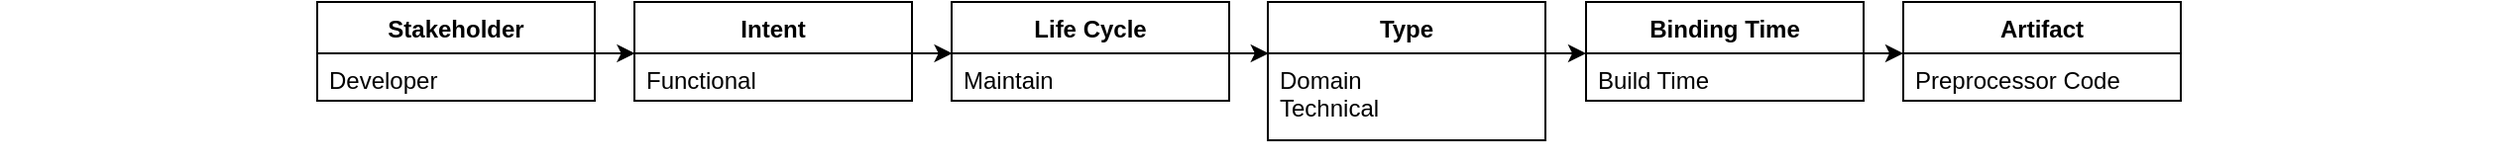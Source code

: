 <mxfile version="12.4.0" type="device" pages="1"><diagram id="y8sWHT3icztHrU1g5Dkq" name="Page-1"><mxGraphModel dx="2245" dy="827" grid="1" gridSize="10" guides="1" tooltips="1" connect="1" arrows="1" fold="1" page="1" pageScale="1" pageWidth="827" pageHeight="1169" math="0" shadow="0"><root><mxCell id="0"/><mxCell id="1" parent="0"/><mxCell id="gPVxkg3bDmk5vLiV5XKE-3" style="edgeStyle=orthogonalEdgeStyle;rounded=0;orthogonalLoop=1;jettySize=auto;html=1;entryX=0;entryY=0.5;entryDx=0;entryDy=0;" parent="1" edge="1"><mxGeometry relative="1" as="geometry"><mxPoint x="180" y="216" as="sourcePoint"/><mxPoint x="200.238" y="216.048" as="targetPoint"/></mxGeometry></mxCell><mxCell id="f09IUAY35GwZ-7wMkR_h-1" value="Stakeholder" style="swimlane;fontStyle=1;childLayout=stackLayout;horizontal=1;startSize=26;fillColor=none;horizontalStack=0;resizeParent=1;resizeParentMax=0;resizeLast=0;collapsible=1;marginBottom=0;" parent="1" vertex="1"><mxGeometry x="40" y="190" width="140" height="50" as="geometry"/></mxCell><mxCell id="f09IUAY35GwZ-7wMkR_h-2" value="Developer" style="text;strokeColor=none;fillColor=none;align=left;verticalAlign=top;spacingLeft=4;spacingRight=4;overflow=hidden;rotatable=0;points=[[0,0.5],[1,0.5]];portConstraint=eastwest;" parent="f09IUAY35GwZ-7wMkR_h-1" vertex="1"><mxGeometry y="26" width="140" height="24" as="geometry"/></mxCell><mxCell id="f09IUAY35GwZ-7wMkR_h-9" value="Intent" style="swimlane;fontStyle=1;childLayout=stackLayout;horizontal=1;startSize=26;fillColor=none;horizontalStack=0;resizeParent=1;resizeParentMax=0;resizeLast=0;collapsible=1;marginBottom=0;" parent="1" vertex="1"><mxGeometry x="200" y="190" width="140" height="50" as="geometry"/></mxCell><mxCell id="f09IUAY35GwZ-7wMkR_h-10" value="Functional" style="text;strokeColor=none;fillColor=none;align=left;verticalAlign=top;spacingLeft=4;spacingRight=4;overflow=hidden;rotatable=0;points=[[0,0.5],[1,0.5]];portConstraint=eastwest;" parent="f09IUAY35GwZ-7wMkR_h-9" vertex="1"><mxGeometry y="26" width="140" height="24" as="geometry"/></mxCell><mxCell id="gPVxkg3bDmk5vLiV5XKE-12" value="Artifact" style="swimlane;fontStyle=1;childLayout=stackLayout;horizontal=1;startSize=26;fillColor=none;horizontalStack=0;resizeParent=1;resizeParentMax=0;resizeLast=0;collapsible=1;marginBottom=0;" parent="1" vertex="1"><mxGeometry x="840" y="190" width="140" height="50" as="geometry"/></mxCell><mxCell id="gPVxkg3bDmk5vLiV5XKE-13" value="Preprocessor Code" style="text;strokeColor=none;fillColor=none;align=left;verticalAlign=top;spacingLeft=4;spacingRight=4;overflow=hidden;rotatable=0;points=[[0,0.5],[1,0.5]];portConstraint=eastwest;" parent="gPVxkg3bDmk5vLiV5XKE-12" vertex="1"><mxGeometry y="26" width="140" height="24" as="geometry"/></mxCell><mxCell id="gPVxkg3bDmk5vLiV5XKE-17" style="edgeStyle=orthogonalEdgeStyle;rounded=0;orthogonalLoop=1;jettySize=auto;html=1;entryX=0;entryY=0.5;entryDx=0;entryDy=0;" parent="1" edge="1"><mxGeometry relative="1" as="geometry"><mxPoint x="340" y="216" as="sourcePoint"/><mxPoint x="360.286" y="216.143" as="targetPoint"/></mxGeometry></mxCell><mxCell id="gPVxkg3bDmk5vLiV5XKE-18" value="Life Cycle" style="swimlane;fontStyle=1;childLayout=stackLayout;horizontal=1;startSize=26;fillColor=none;horizontalStack=0;resizeParent=1;resizeParentMax=0;resizeLast=0;collapsible=1;marginBottom=0;" parent="1" vertex="1"><mxGeometry x="360" y="190" width="140" height="50" as="geometry"/></mxCell><mxCell id="gPVxkg3bDmk5vLiV5XKE-19" value="Maintain" style="text;strokeColor=none;fillColor=none;align=left;verticalAlign=top;spacingLeft=4;spacingRight=4;overflow=hidden;rotatable=0;points=[[0,0.5],[1,0.5]];portConstraint=eastwest;" parent="gPVxkg3bDmk5vLiV5XKE-18" vertex="1"><mxGeometry y="26" width="140" height="24" as="geometry"/></mxCell><mxCell id="dBSXt1BAkocQW8ArYlQf-1" style="edgeStyle=orthogonalEdgeStyle;rounded=0;orthogonalLoop=1;jettySize=auto;html=1;entryX=0;entryY=0.5;entryDx=0;entryDy=0;noLabel=1;fontColor=none;strokeColor=none;" parent="1" edge="1"><mxGeometry relative="1" as="geometry"><mxPoint x="980" y="216" as="sourcePoint"/><mxPoint x="1000" y="216" as="targetPoint"/></mxGeometry></mxCell><mxCell id="dBSXt1BAkocQW8ArYlQf-2" value="Complexity" style="swimlane;fontStyle=1;childLayout=stackLayout;horizontal=1;startSize=26;fillColor=none;horizontalStack=0;resizeParent=1;resizeParentMax=0;resizeLast=0;collapsible=1;marginBottom=0;noLabel=1;fontColor=none;strokeColor=none;" parent="1" vertex="1"><mxGeometry x="1000" y="190" width="140" height="80" as="geometry"/></mxCell><mxCell id="dBSXt1BAkocQW8ArYlQf-3" value="High Dependencies&#10;Low Dependencies&#10;No Dependencies" style="text;strokeColor=none;fillColor=none;align=left;verticalAlign=top;spacingLeft=4;spacingRight=4;overflow=hidden;rotatable=0;points=[[0,0.5],[1,0.5]];portConstraint=eastwest;noLabel=1;fontColor=none;" parent="dBSXt1BAkocQW8ArYlQf-2" vertex="1"><mxGeometry y="26" width="140" height="54" as="geometry"/></mxCell><mxCell id="dBSXt1BAkocQW8ArYlQf-13" style="edgeStyle=orthogonalEdgeStyle;rounded=0;orthogonalLoop=1;jettySize=auto;html=1;entryX=0;entryY=0.5;entryDx=0;entryDy=0;" parent="1" edge="1"><mxGeometry relative="1" as="geometry"><mxPoint x="499.5" y="216" as="sourcePoint"/><mxPoint x="519.929" y="216.143" as="targetPoint"/></mxGeometry></mxCell><mxCell id="dBSXt1BAkocQW8ArYlQf-14" value="Type" style="swimlane;fontStyle=1;childLayout=stackLayout;horizontal=1;startSize=26;fillColor=none;horizontalStack=0;resizeParent=1;resizeParentMax=0;resizeLast=0;collapsible=1;marginBottom=0;" parent="1" vertex="1"><mxGeometry x="519.5" y="190" width="140" height="70" as="geometry"/></mxCell><mxCell id="dBSXt1BAkocQW8ArYlQf-15" value="Domain&#10;Technical" style="text;strokeColor=none;fillColor=none;align=left;verticalAlign=top;spacingLeft=4;spacingRight=4;overflow=hidden;rotatable=0;points=[[0,0.5],[1,0.5]];portConstraint=eastwest;" parent="dBSXt1BAkocQW8ArYlQf-14" vertex="1"><mxGeometry y="26" width="140" height="44" as="geometry"/></mxCell><mxCell id="dBSXt1BAkocQW8ArYlQf-17" style="edgeStyle=orthogonalEdgeStyle;rounded=0;orthogonalLoop=1;jettySize=auto;html=1;entryX=0;entryY=0.5;entryDx=0;entryDy=0;strokeColor=none;fontColor=none;noLabel=1;" parent="1" edge="1"><mxGeometry relative="1" as="geometry"><mxPoint x="20" y="216" as="sourcePoint"/><mxPoint x="40" y="216" as="targetPoint"/></mxGeometry></mxCell><mxCell id="dBSXt1BAkocQW8ArYlQf-18" value="Stage" style="swimlane;fontStyle=1;childLayout=stackLayout;horizontal=1;startSize=26;fillColor=none;horizontalStack=0;resizeParent=1;resizeParentMax=0;resizeLast=0;collapsible=1;marginBottom=0;strokeColor=none;fontColor=none;noLabel=1;" parent="1" vertex="1"><mxGeometry x="-120" y="190" width="140" height="50" as="geometry"/></mxCell><mxCell id="dBSXt1BAkocQW8ArYlQf-19" value="Developer" style="text;strokeColor=none;fillColor=none;align=left;verticalAlign=top;spacingLeft=4;spacingRight=4;overflow=hidden;rotatable=0;points=[[0,0.5],[1,0.5]];portConstraint=eastwest;fontColor=none;noLabel=1;" parent="dBSXt1BAkocQW8ArYlQf-18" vertex="1"><mxGeometry y="26" width="140" height="24" as="geometry"/></mxCell><mxCell id="aaL2LIUai6dg0CHwDIo7-1" style="edgeStyle=orthogonalEdgeStyle;rounded=0;orthogonalLoop=1;jettySize=auto;html=1;entryX=0;entryY=0.5;entryDx=0;entryDy=0;" edge="1" parent="1"><mxGeometry relative="1" as="geometry"><mxPoint x="660" y="216" as="sourcePoint"/><mxPoint x="680" y="216" as="targetPoint"/></mxGeometry></mxCell><mxCell id="aaL2LIUai6dg0CHwDIo7-2" value="Binding Time" style="swimlane;fontStyle=1;childLayout=stackLayout;horizontal=1;startSize=26;fillColor=none;horizontalStack=0;resizeParent=1;resizeParentMax=0;resizeLast=0;collapsible=1;marginBottom=0;" vertex="1" parent="1"><mxGeometry x="680" y="190" width="140" height="50" as="geometry"/></mxCell><mxCell id="aaL2LIUai6dg0CHwDIo7-3" value="Build Time" style="text;strokeColor=none;fillColor=none;align=left;verticalAlign=top;spacingLeft=4;spacingRight=4;overflow=hidden;rotatable=0;points=[[0,0.5],[1,0.5]];portConstraint=eastwest;" vertex="1" parent="aaL2LIUai6dg0CHwDIo7-2"><mxGeometry y="26" width="140" height="24" as="geometry"/></mxCell><mxCell id="aaL2LIUai6dg0CHwDIo7-4" style="edgeStyle=orthogonalEdgeStyle;rounded=0;orthogonalLoop=1;jettySize=auto;html=1;entryX=0;entryY=0.5;entryDx=0;entryDy=0;" edge="1" parent="1"><mxGeometry relative="1" as="geometry"><mxPoint x="819.5" y="216" as="sourcePoint"/><mxPoint x="840" y="216" as="targetPoint"/></mxGeometry></mxCell></root></mxGraphModel></diagram></mxfile>
